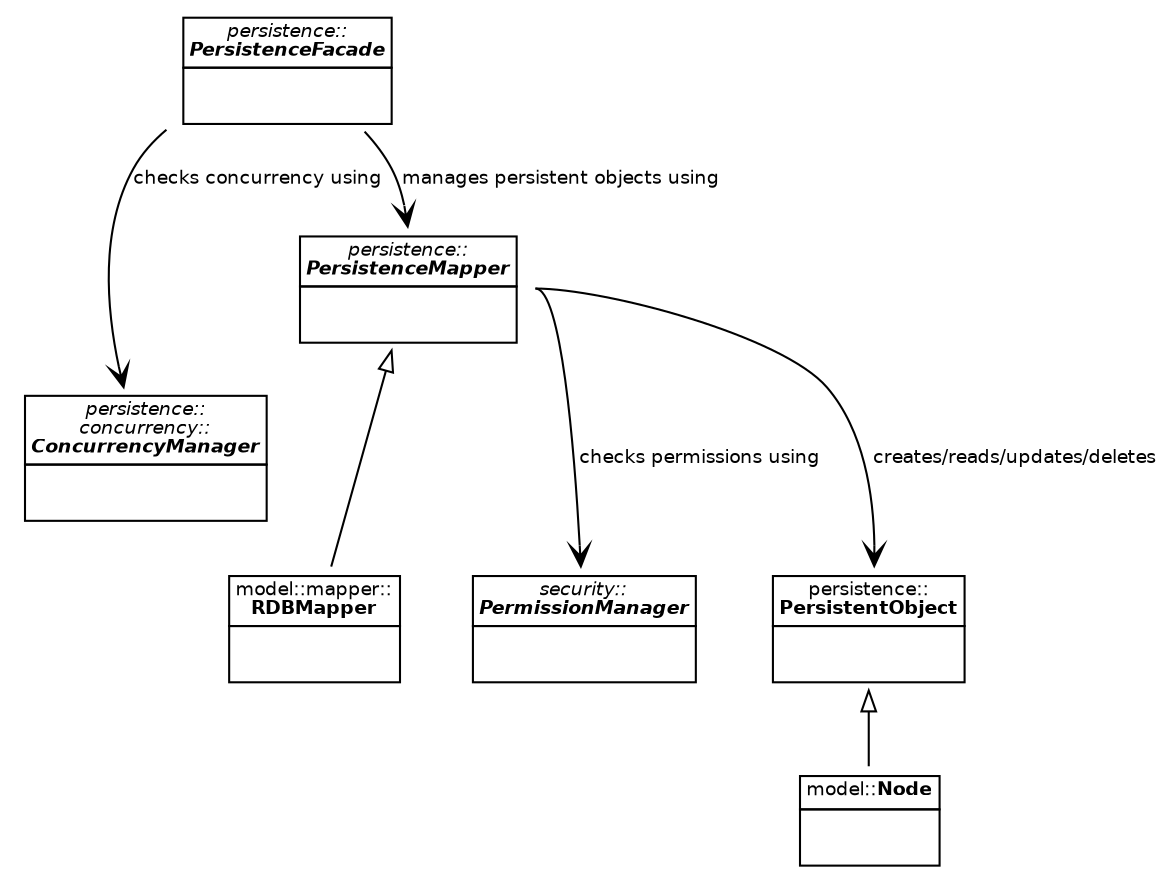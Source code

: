 digraph G {
  splines = spline

  node [
    fontname = "Helvetica"
    fontsize = 9
    shape = "plaintext"
  ]
  edge [
    weight = 0.5
    fontname = "Helvetica"
    fontsize = 9
    arrowhead = "open"
  ]

  ConcurrencyManager [
    label = <<TABLE BORDER="0" CELLBORDER="1" CELLSPACING="0">
      <TR><TD><I>persistence::<BR/>concurrency::<BR/><B>ConcurrencyManager</B></I></TD></TR>
      <TR><TD><BR/><BR/></TD></TR>
    </TABLE>>
  ]

  PersistenceFacade [
    label = <<TABLE BORDER="0" CELLBORDER="1" CELLSPACING="0">
      <TR><TD><I>persistence::<BR/><B>PersistenceFacade</B></I></TD></TR>
      <TR><TD><BR/><BR/></TD></TR>
    </TABLE>>
  ];

  PermissionManager [
    label = <<TABLE BORDER="0" CELLBORDER="1" CELLSPACING="0">
      <TR><TD><I>security::<BR/><B>PermissionManager</B></I></TD></TR>
      <TR><TD><BR/><BR/></TD></TR>
    </TABLE>>
  ]

  PersistenceMapper [
    label = <<TABLE BORDER="0" CELLBORDER="1" CELLSPACING="0">
      <TR><TD><I>persistence::<BR/><B>PersistenceMapper</B></I></TD></TR>
      <TR><TD><BR/><BR/></TD></TR>
    </TABLE>>
  ];

  RDBMapper [
    label = <<TABLE BORDER="0" CELLBORDER="1" CELLSPACING="0">
      <TR><TD>model::mapper::<BR/><B>RDBMapper</B></TD></TR>
      <TR><TD><BR/><BR/></TD></TR>
    </TABLE>>
  ];

  PersistentObject [
    label = <<TABLE BORDER="0" CELLBORDER="1" CELLSPACING="0">
      <TR><TD>persistence::<BR/><B>PersistentObject</B></TD></TR>
      <TR><TD><BR/><BR/></TD></TR>
    </TABLE>>
  ];

  "Node" [
    label = <<TABLE BORDER="0" CELLBORDER="1" CELLSPACING="0">
      <TR><TD>model::<B>Node</B></TD></TR>
      <TR><TD><BR/><BR/></TD></TR>
    </TABLE>>
  ];

  edge [
    label = "checks concurrency using"
  ]
  PersistenceFacade -> ConcurrencyManager

  edge [
    label = "manages persistent objects using"
  ]
  PersistenceFacade -> PersistenceMapper

  edge [
    label = "creates/reads/updates/deletes"
  ]
  PersistenceMapper:e -> PersistentObject

  edge [
    weight = 1
    label = "checks permissions using"
  ]
  PersistenceMapper:e -> PermissionManager

  edge [
    weight = 1
    dir = back
    label = ""
    arrowtail = "empty"
  ]
  PersistentObject -> "Node"
  PersistenceMapper -> RDBMapper
}
